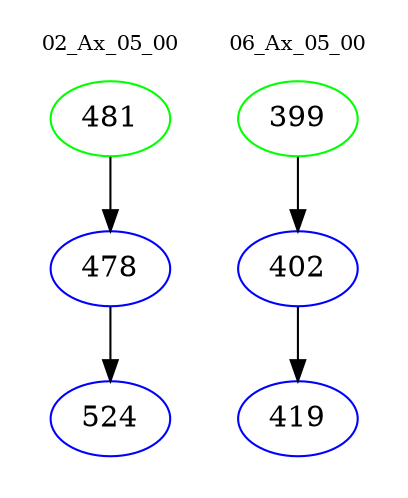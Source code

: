 digraph{
subgraph cluster_0 {
color = white
label = "02_Ax_05_00";
fontsize=10;
T0_481 [label="481", color="green"]
T0_481 -> T0_478 [color="black"]
T0_478 [label="478", color="blue"]
T0_478 -> T0_524 [color="black"]
T0_524 [label="524", color="blue"]
}
subgraph cluster_1 {
color = white
label = "06_Ax_05_00";
fontsize=10;
T1_399 [label="399", color="green"]
T1_399 -> T1_402 [color="black"]
T1_402 [label="402", color="blue"]
T1_402 -> T1_419 [color="black"]
T1_419 [label="419", color="blue"]
}
}
